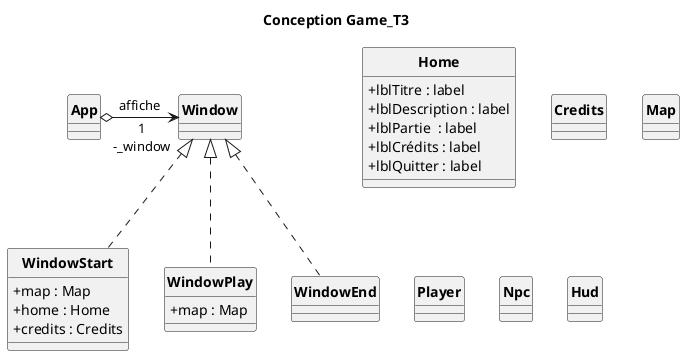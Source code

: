 @startuml
title Conception Game_T3

skinparam style strictuml
skinparam classAttributeIconSize 0
skinparam classFontStyle Bold
hide enum methods

/''''''''''''''''''''''''''''''''''''''''''''''''''''''''''
'                          classes                        '
''''''''''''''''''''''''''''''''''''''''''''''''''''''''''/
class App

class Window

class WindowStart implements Window
{
    + map : Map
    + home : Home
    + credits : Credits
}

class WindowPlay implements Window
{
    
    + map : Map
}

class WindowEnd implements Window

class Home
{
    + lblTitre : label
    + lblDescription : label
    + lblPartie  : label
    + lblCrédits : label
    + lblQuitter : label
}

class Credits
{
    /'à faire'/
}
class Map

class Player

class Npc

class Hud
/''''''''''''''''''''''''''''''''''''''''''''''''''''''''''
'                          liens                         '
''''''''''''''''''''''''''''''''''''''''''''''''''''''''''/
App o->"1\n-_window" Window : affiche



@enduml